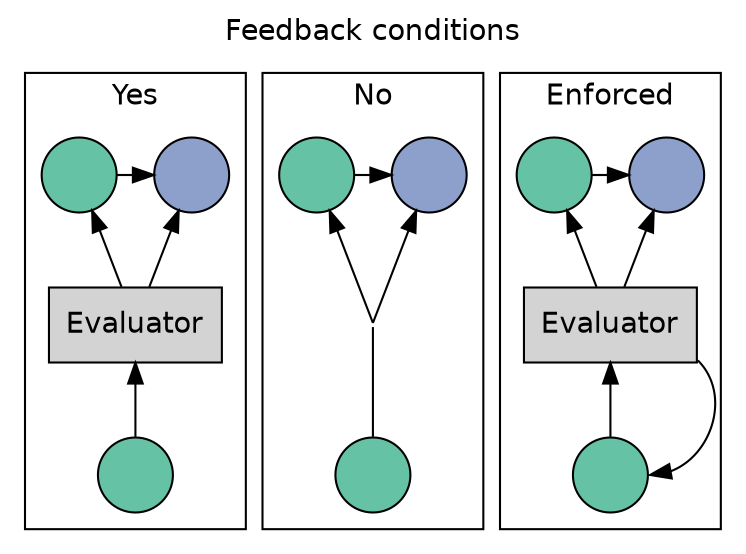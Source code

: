 digraph {
  rankdir=BT;
  label="Feedback conditions";
  labelloc="t";
  fontname=helvetica;
  // bgcolor=transparent;

  node[label="", shape=circle, fontname=helvetica; style=filled];
  edge[fontname=helvetica];

  // Colors are people
  y1, n1, e1, ya, na, ea[fillcolor="#66C2A5"];
  yb, nb, eb[fillcolor="#8DA0CB"];

  // Shapes
  yfeedback, efeedback[shape=rect, label="Evaluator"];
  nfeedback[style=invis, width=0];

  subgraph cluster0 {
    label = "Yes";
    labelloc = "b";
    y1 -> yfeedback -> {ya, yb};
    ya -> yb[constraint=false];
  }

  subgraph cluster1 {
    label = "No";
    labelloc = "b";
    n1 -> nfeedback[arrowhead=none, headclip=false];
    nfeedback -> {na, nb}[tailclip=false];
    na -> nb[constraint=false];
  }

  subgraph cluster2 {
    label = "Enforced";
    labelloc = "b";
    e1 -> efeedback;
    efeedback -> e1[tailport=se, headport=e, weight=0];
    efeedback -> {ea, eb};
    ea -> eb[constraint=false];
  }

}

